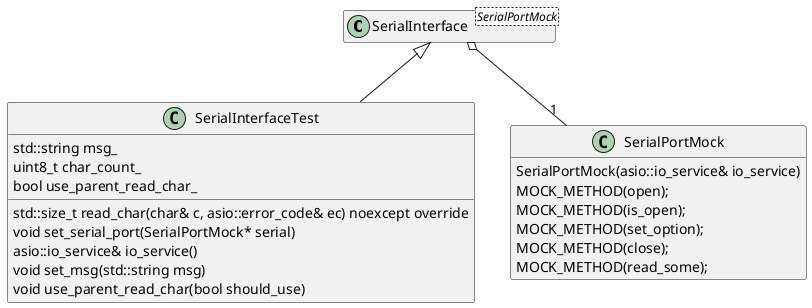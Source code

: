 @startuml
hide empty members

class SerialInterface<SerialPortMock>

SerialInterfaceTest : std::size_t read_char(char& c, asio::error_code& ec) noexcept override
SerialInterfaceTest : void set_serial_port(SerialPortMock* serial)
SerialInterfaceTest : asio::io_service& io_service()
SerialInterfaceTest : void set_msg(std::string msg)
SerialInterfaceTest : void use_parent_read_char(bool should_use)
SerialInterfaceTest : std::string msg_
SerialInterfaceTest : uint8_t char_count_
SerialInterfaceTest : bool use_parent_read_char_

SerialPortMock : SerialPortMock(asio::io_service& io_service)
SerialPortMock : MOCK_METHOD(open);
SerialPortMock : MOCK_METHOD(is_open);
SerialPortMock : MOCK_METHOD(set_option);
SerialPortMock : MOCK_METHOD(close);
SerialPortMock : MOCK_METHOD(read_some);

SerialInterface o-- "1" SerialPortMock
SerialInterface <|-- SerialInterfaceTest
@enduml
